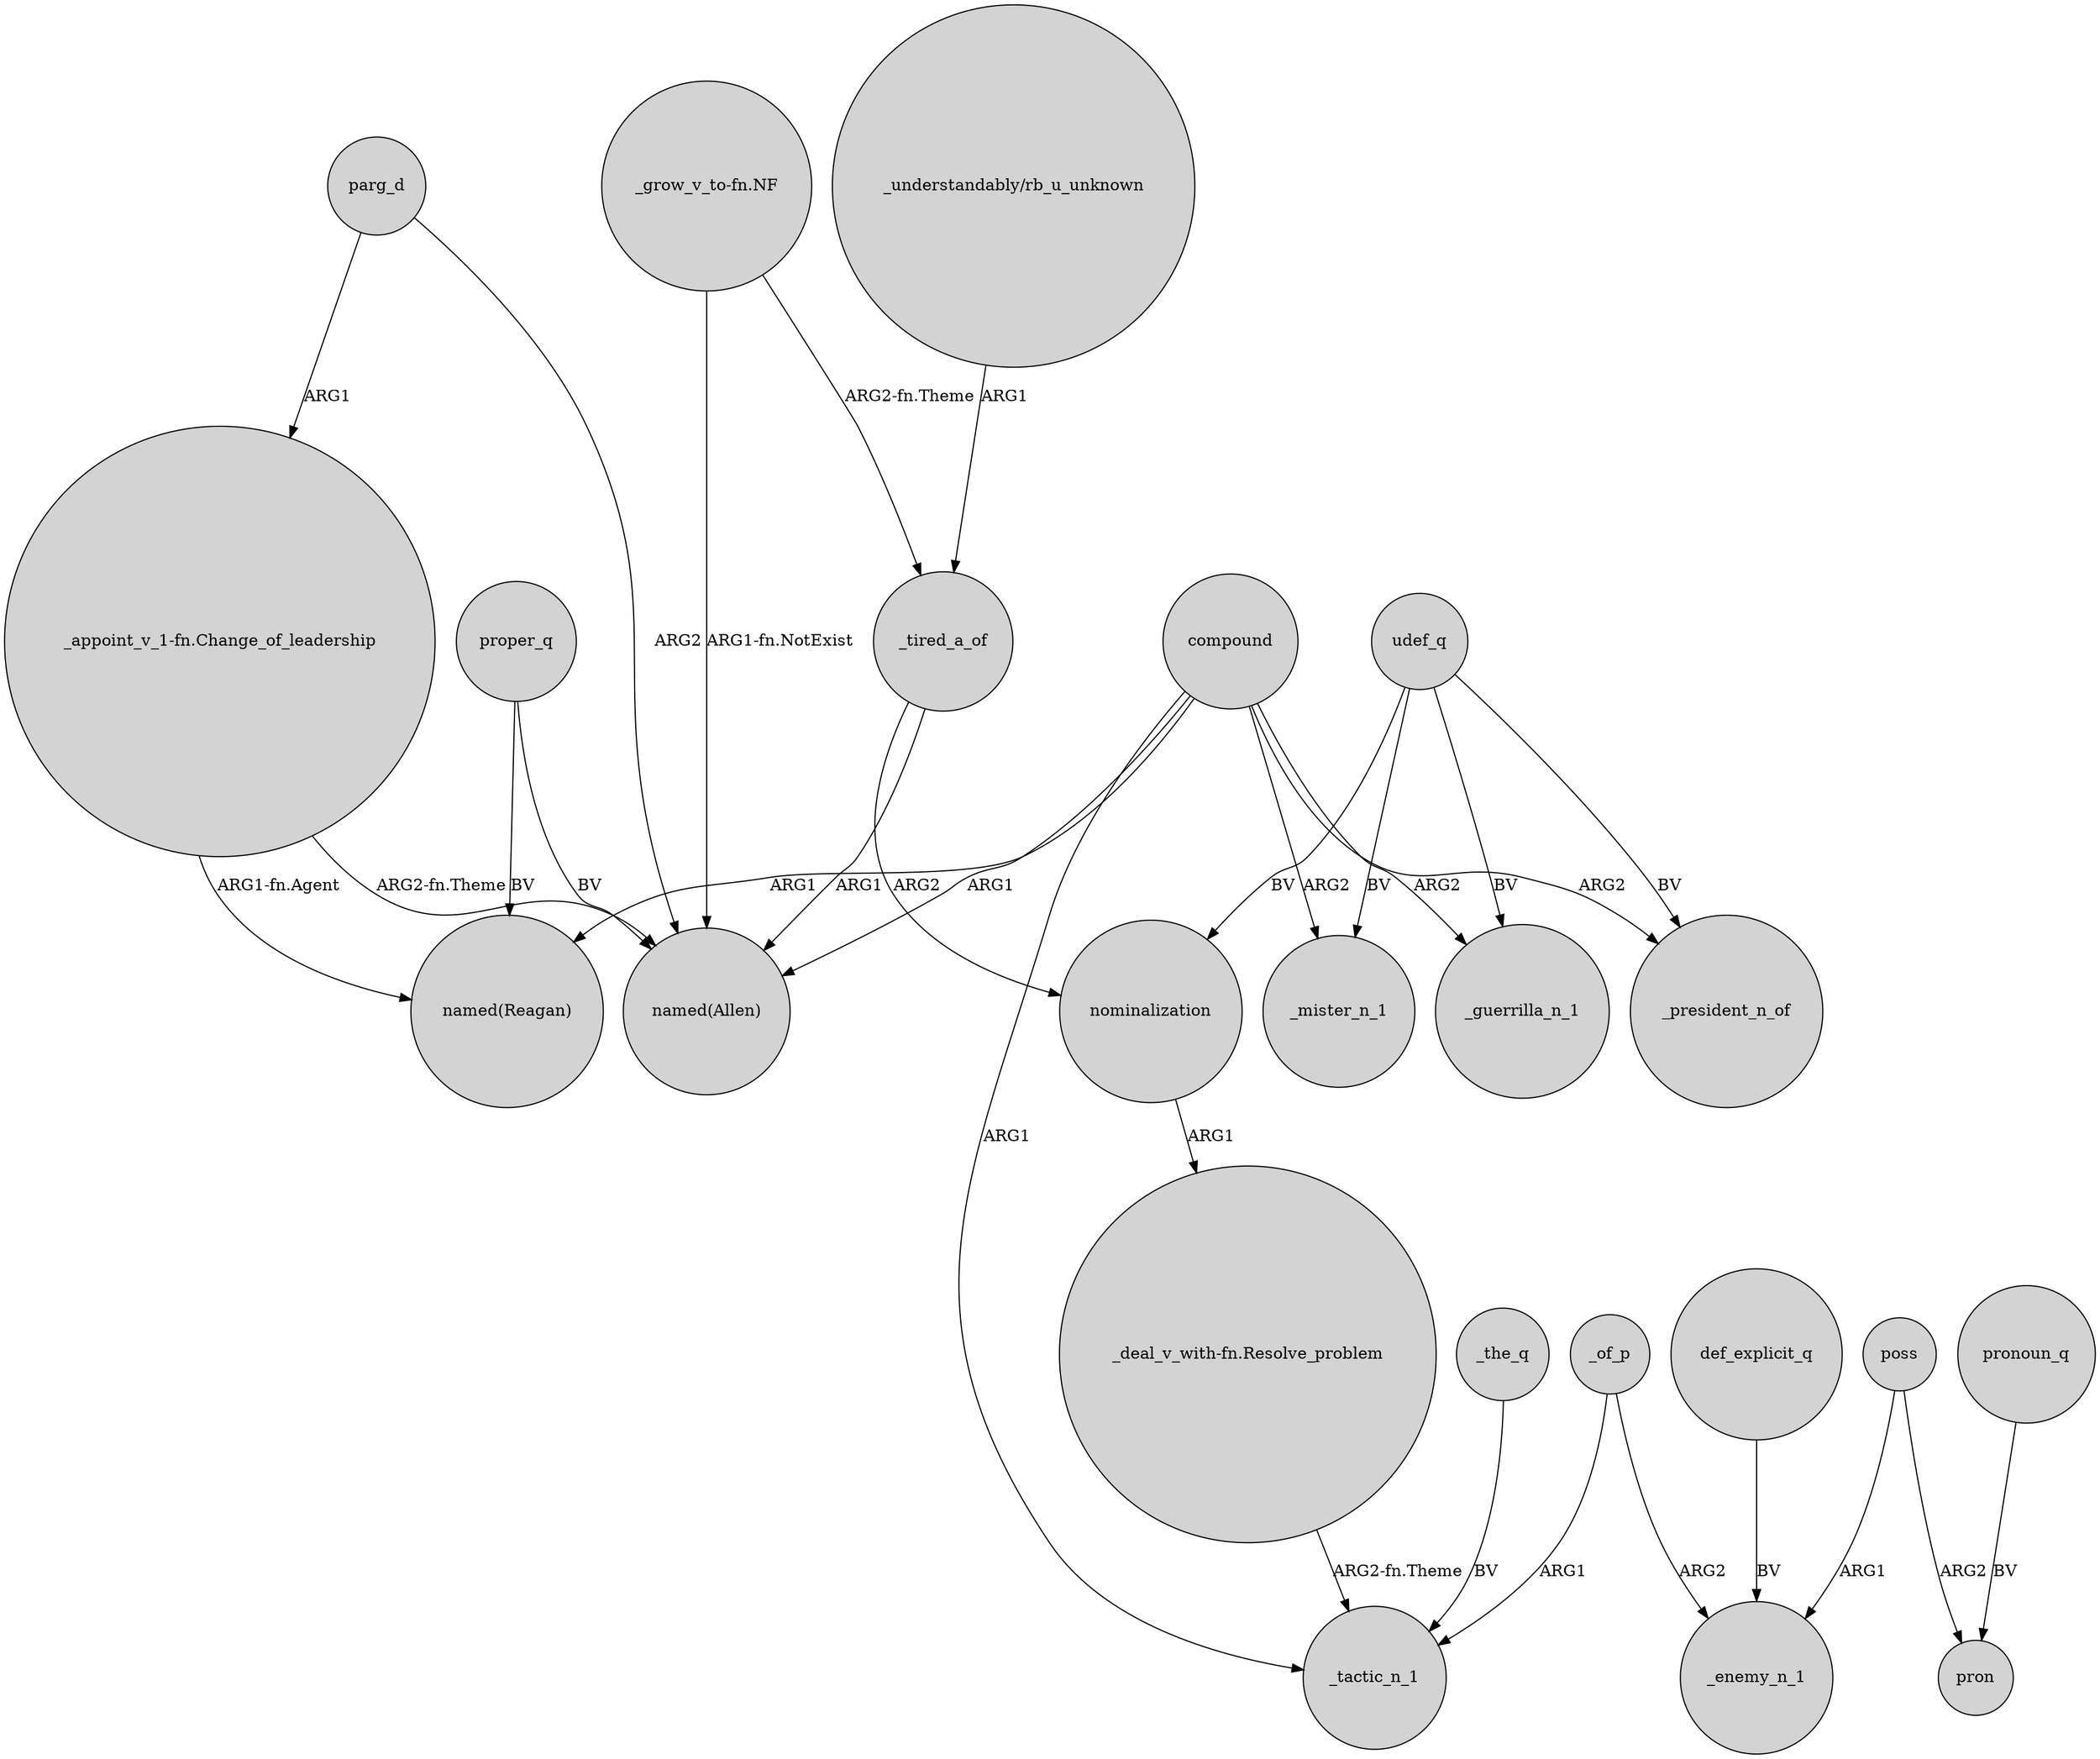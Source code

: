 digraph {
	node [shape=circle style=filled]
	compound -> "named(Allen)" [label=ARG1]
	compound -> "named(Reagan)" [label=ARG1]
	compound -> _president_n_of [label=ARG2]
	poss -> pron [label=ARG2]
	proper_q -> "named(Allen)" [label=BV]
	"_appoint_v_1-fn.Change_of_leadership" -> "named(Reagan)" [label="ARG1-fn.Agent"]
	compound -> _mister_n_1 [label=ARG2]
	nominalization -> "_deal_v_with-fn.Resolve_problem" [label=ARG1]
	"_grow_v_to-fn.NF" -> _tired_a_of [label="ARG2-fn.Theme"]
	udef_q -> _mister_n_1 [label=BV]
	_tired_a_of -> nominalization [label=ARG2]
	_tired_a_of -> "named(Allen)" [label=ARG1]
	"_grow_v_to-fn.NF" -> "named(Allen)" [label="ARG1-fn.NotExist"]
	_the_q -> _tactic_n_1 [label=BV]
	pronoun_q -> pron [label=BV]
	udef_q -> _president_n_of [label=BV]
	parg_d -> "named(Allen)" [label=ARG2]
	"_deal_v_with-fn.Resolve_problem" -> _tactic_n_1 [label="ARG2-fn.Theme"]
	def_explicit_q -> _enemy_n_1 [label=BV]
	parg_d -> "_appoint_v_1-fn.Change_of_leadership" [label=ARG1]
	_of_p -> _enemy_n_1 [label=ARG2]
	udef_q -> nominalization [label=BV]
	proper_q -> "named(Reagan)" [label=BV]
	"_appoint_v_1-fn.Change_of_leadership" -> "named(Allen)" [label="ARG2-fn.Theme"]
	"_understandably/rb_u_unknown" -> _tired_a_of [label=ARG1]
	compound -> _tactic_n_1 [label=ARG1]
	_of_p -> _tactic_n_1 [label=ARG1]
	poss -> _enemy_n_1 [label=ARG1]
	compound -> _guerrilla_n_1 [label=ARG2]
	udef_q -> _guerrilla_n_1 [label=BV]
}
